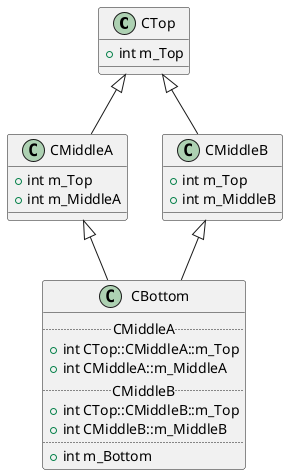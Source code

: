 @startuml

CTop <|-- CMiddleA
CTop <|-- CMiddleB
CMiddleA <|-- CBottom
CMiddleB <|-- CBottom


class CTop {
+int m_Top
}

class CMiddleA {
+int m_Top
+int m_MiddleA
}

class CMiddleB {
+int m_Top
+int m_MiddleB
}

class CBottom{
.. CMiddleA ..
+int CTop::CMiddleA::m_Top
+int CMiddleA::m_MiddleA
.. CMiddleB ..
+int CTop::CMiddleB::m_Top
+int CMiddleB::m_MiddleB
....
+int m_Bottom
}

@enduml